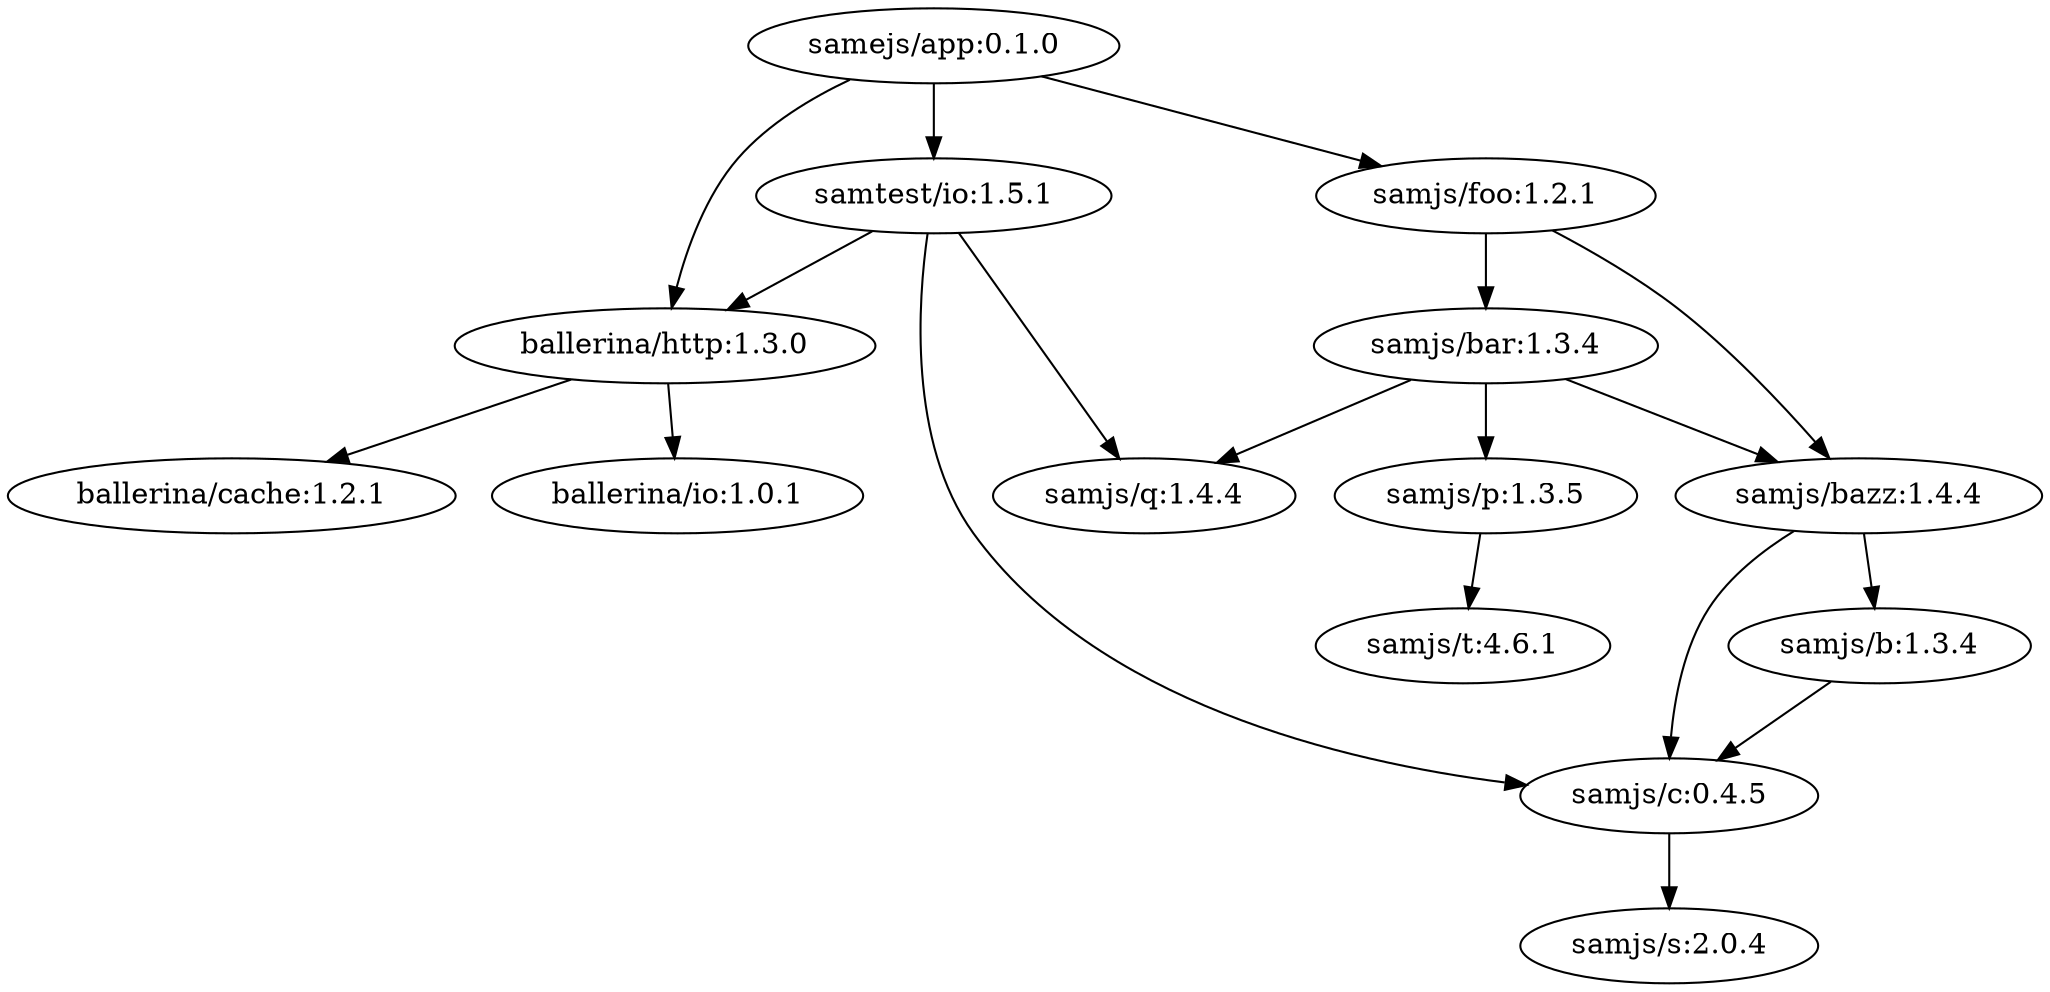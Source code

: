 digraph "example1" {
    "ballerina/http:1.3.0" -> "ballerina/cache:1.2.1"
    "ballerina/http:1.3.0" -> "ballerina/io:1.0.1"
    "samejs/app:0.1.0" -> "ballerina/http:1.3.0"
    "samejs/app:0.1.0" -> "samjs/foo:1.2.1"
    "samejs/app:0.1.0" -> "samtest/io:1.5.1"
    "samjs/foo:1.2.1" -> "samjs/bar:1.3.4"
    "samjs/foo:1.2.1" -> "samjs/bazz:1.4.4"
    "samtest/io:1.5.1" -> "ballerina/http:1.3.0"
    "samtest/io:1.5.1" -> "samjs/c:0.4.5"
    "samtest/io:1.5.1" -> "samjs/q:1.4.4"
    "samjs/b:1.3.4" -> "samjs/c:0.4.5"
    "samjs/bar:1.3.4" -> "samjs/bazz:1.4.4"
    "samjs/bar:1.3.4" -> "samjs/p:1.3.5"
    "samjs/bar:1.3.4" -> "samjs/q:1.4.4"
    "samjs/bazz:1.4.4" -> "samjs/b:1.3.4"
    "samjs/bazz:1.4.4" -> "samjs/c:0.4.5"
    "samjs/c:0.4.5" -> "samjs/s:2.0.4"
    "samjs/p:1.3.5" -> "samjs/t:4.6.1"

    "samjs/foo:1.2.1" [scope = "testOnly"]
    "samjs/bar:1.3.4" [scope = "testOnly"]
    "samjs/bazz:1.4.4" [scope = "testOnly"]
    "samjs/b:1.3.4" [scope = "testOnly"]
    "samjs/p:1.3.5" [scope = "testOnly"]
    "samtest/io:1.5.1" [repo = "local"]
    "samjs/t:4.6.1" [scope = "testOnly"]
}

